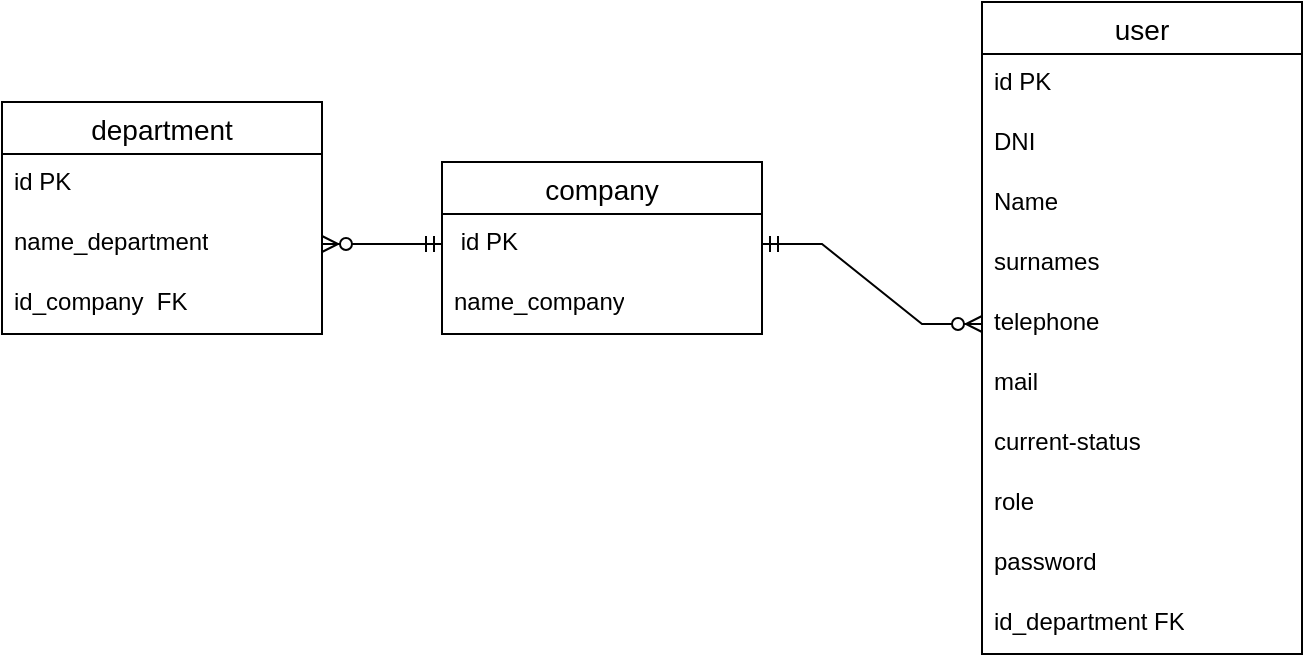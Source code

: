 <mxfile version="27.0.9">
  <diagram name="Página-1" id="16XWCYVYlvWXb1_BxVCU">
    <mxGraphModel dx="946" dy="652" grid="1" gridSize="10" guides="1" tooltips="1" connect="1" arrows="1" fold="1" page="1" pageScale="1" pageWidth="827" pageHeight="1169" math="0" shadow="0">
      <root>
        <mxCell id="0" />
        <mxCell id="1" parent="0" />
        <mxCell id="0I2rOV5Y3TKQOZBYMwcN-2" value="company" style="swimlane;fontStyle=0;childLayout=stackLayout;horizontal=1;startSize=26;horizontalStack=0;resizeParent=1;resizeParentMax=0;resizeLast=0;collapsible=1;marginBottom=0;align=center;fontSize=14;" vertex="1" parent="1">
          <mxGeometry x="330" y="280" width="160" height="86" as="geometry" />
        </mxCell>
        <mxCell id="0I2rOV5Y3TKQOZBYMwcN-4" value="&lt;div&gt;&amp;nbsp;id PK&lt;/div&gt;" style="text;strokeColor=none;fillColor=none;spacingLeft=4;spacingRight=4;overflow=hidden;rotatable=0;points=[[0,0.5],[1,0.5]];portConstraint=eastwest;fontSize=12;whiteSpace=wrap;html=1;" vertex="1" parent="0I2rOV5Y3TKQOZBYMwcN-2">
          <mxGeometry y="26" width="160" height="30" as="geometry" />
        </mxCell>
        <mxCell id="0I2rOV5Y3TKQOZBYMwcN-3" value="name_company" style="text;strokeColor=none;fillColor=none;spacingLeft=4;spacingRight=4;overflow=hidden;rotatable=0;points=[[0,0.5],[1,0.5]];portConstraint=eastwest;fontSize=12;whiteSpace=wrap;html=1;" vertex="1" parent="0I2rOV5Y3TKQOZBYMwcN-2">
          <mxGeometry y="56" width="160" height="30" as="geometry" />
        </mxCell>
        <mxCell id="0I2rOV5Y3TKQOZBYMwcN-6" value="department" style="swimlane;fontStyle=0;childLayout=stackLayout;horizontal=1;startSize=26;horizontalStack=0;resizeParent=1;resizeParentMax=0;resizeLast=0;collapsible=1;marginBottom=0;align=center;fontSize=14;" vertex="1" parent="1">
          <mxGeometry x="110" y="250" width="160" height="116" as="geometry" />
        </mxCell>
        <mxCell id="0I2rOV5Y3TKQOZBYMwcN-27" value="id PK" style="text;strokeColor=none;fillColor=none;spacingLeft=4;spacingRight=4;overflow=hidden;rotatable=0;points=[[0,0.5],[1,0.5]];portConstraint=eastwest;fontSize=12;whiteSpace=wrap;html=1;" vertex="1" parent="0I2rOV5Y3TKQOZBYMwcN-6">
          <mxGeometry y="26" width="160" height="30" as="geometry" />
        </mxCell>
        <mxCell id="0I2rOV5Y3TKQOZBYMwcN-8" value="name_department" style="text;strokeColor=none;fillColor=none;spacingLeft=4;spacingRight=4;overflow=hidden;rotatable=0;points=[[0,0.5],[1,0.5]];portConstraint=eastwest;fontSize=12;whiteSpace=wrap;html=1;" vertex="1" parent="0I2rOV5Y3TKQOZBYMwcN-6">
          <mxGeometry y="56" width="160" height="30" as="geometry" />
        </mxCell>
        <mxCell id="0I2rOV5Y3TKQOZBYMwcN-26" value="id_company &amp;nbsp;FK" style="text;strokeColor=none;fillColor=none;spacingLeft=4;spacingRight=4;overflow=hidden;rotatable=0;points=[[0,0.5],[1,0.5]];portConstraint=eastwest;fontSize=12;whiteSpace=wrap;html=1;" vertex="1" parent="0I2rOV5Y3TKQOZBYMwcN-6">
          <mxGeometry y="86" width="160" height="30" as="geometry" />
        </mxCell>
        <mxCell id="0I2rOV5Y3TKQOZBYMwcN-10" value="user" style="swimlane;fontStyle=0;childLayout=stackLayout;horizontal=1;startSize=26;horizontalStack=0;resizeParent=1;resizeParentMax=0;resizeLast=0;collapsible=1;marginBottom=0;align=center;fontSize=14;" vertex="1" parent="1">
          <mxGeometry x="600" y="200" width="160" height="326" as="geometry" />
        </mxCell>
        <mxCell id="0I2rOV5Y3TKQOZBYMwcN-28" value="id PK" style="text;strokeColor=none;fillColor=none;spacingLeft=4;spacingRight=4;overflow=hidden;rotatable=0;points=[[0,0.5],[1,0.5]];portConstraint=eastwest;fontSize=12;whiteSpace=wrap;html=1;" vertex="1" parent="0I2rOV5Y3TKQOZBYMwcN-10">
          <mxGeometry y="26" width="160" height="30" as="geometry" />
        </mxCell>
        <mxCell id="0I2rOV5Y3TKQOZBYMwcN-11" value="DNI" style="text;strokeColor=none;fillColor=none;spacingLeft=4;spacingRight=4;overflow=hidden;rotatable=0;points=[[0,0.5],[1,0.5]];portConstraint=eastwest;fontSize=12;whiteSpace=wrap;html=1;" vertex="1" parent="0I2rOV5Y3TKQOZBYMwcN-10">
          <mxGeometry y="56" width="160" height="30" as="geometry" />
        </mxCell>
        <mxCell id="0I2rOV5Y3TKQOZBYMwcN-12" value="Name" style="text;strokeColor=none;fillColor=none;spacingLeft=4;spacingRight=4;overflow=hidden;rotatable=0;points=[[0,0.5],[1,0.5]];portConstraint=eastwest;fontSize=12;whiteSpace=wrap;html=1;" vertex="1" parent="0I2rOV5Y3TKQOZBYMwcN-10">
          <mxGeometry y="86" width="160" height="30" as="geometry" />
        </mxCell>
        <mxCell id="0I2rOV5Y3TKQOZBYMwcN-13" value="surnames" style="text;strokeColor=none;fillColor=none;spacingLeft=4;spacingRight=4;overflow=hidden;rotatable=0;points=[[0,0.5],[1,0.5]];portConstraint=eastwest;fontSize=12;whiteSpace=wrap;html=1;" vertex="1" parent="0I2rOV5Y3TKQOZBYMwcN-10">
          <mxGeometry y="116" width="160" height="30" as="geometry" />
        </mxCell>
        <mxCell id="0I2rOV5Y3TKQOZBYMwcN-19" value="telephone&amp;nbsp;" style="text;strokeColor=none;fillColor=none;spacingLeft=4;spacingRight=4;overflow=hidden;rotatable=0;points=[[0,0.5],[1,0.5]];portConstraint=eastwest;fontSize=12;whiteSpace=wrap;html=1;" vertex="1" parent="0I2rOV5Y3TKQOZBYMwcN-10">
          <mxGeometry y="146" width="160" height="30" as="geometry" />
        </mxCell>
        <mxCell id="0I2rOV5Y3TKQOZBYMwcN-20" value="mail" style="text;strokeColor=none;fillColor=none;spacingLeft=4;spacingRight=4;overflow=hidden;rotatable=0;points=[[0,0.5],[1,0.5]];portConstraint=eastwest;fontSize=12;whiteSpace=wrap;html=1;" vertex="1" parent="0I2rOV5Y3TKQOZBYMwcN-10">
          <mxGeometry y="176" width="160" height="30" as="geometry" />
        </mxCell>
        <mxCell id="0I2rOV5Y3TKQOZBYMwcN-22" value="current-status" style="text;strokeColor=none;fillColor=none;spacingLeft=4;spacingRight=4;overflow=hidden;rotatable=0;points=[[0,0.5],[1,0.5]];portConstraint=eastwest;fontSize=12;whiteSpace=wrap;html=1;" vertex="1" parent="0I2rOV5Y3TKQOZBYMwcN-10">
          <mxGeometry y="206" width="160" height="30" as="geometry" />
        </mxCell>
        <mxCell id="0I2rOV5Y3TKQOZBYMwcN-23" value="role" style="text;strokeColor=none;fillColor=none;spacingLeft=4;spacingRight=4;overflow=hidden;rotatable=0;points=[[0,0.5],[1,0.5]];portConstraint=eastwest;fontSize=12;whiteSpace=wrap;html=1;" vertex="1" parent="0I2rOV5Y3TKQOZBYMwcN-10">
          <mxGeometry y="236" width="160" height="30" as="geometry" />
        </mxCell>
        <mxCell id="0I2rOV5Y3TKQOZBYMwcN-21" value="password" style="text;strokeColor=none;fillColor=none;spacingLeft=4;spacingRight=4;overflow=hidden;rotatable=0;points=[[0,0.5],[1,0.5]];portConstraint=eastwest;fontSize=12;whiteSpace=wrap;html=1;" vertex="1" parent="0I2rOV5Y3TKQOZBYMwcN-10">
          <mxGeometry y="266" width="160" height="30" as="geometry" />
        </mxCell>
        <mxCell id="0I2rOV5Y3TKQOZBYMwcN-24" value="id_department FK" style="text;strokeColor=none;fillColor=none;spacingLeft=4;spacingRight=4;overflow=hidden;rotatable=0;points=[[0,0.5],[1,0.5]];portConstraint=eastwest;fontSize=12;whiteSpace=wrap;html=1;" vertex="1" parent="0I2rOV5Y3TKQOZBYMwcN-10">
          <mxGeometry y="296" width="160" height="30" as="geometry" />
        </mxCell>
        <mxCell id="0I2rOV5Y3TKQOZBYMwcN-29" value="" style="edgeStyle=entityRelationEdgeStyle;fontSize=12;html=1;endArrow=ERzeroToMany;startArrow=ERmandOne;rounded=0;exitX=1;exitY=0.5;exitDx=0;exitDy=0;entryX=0;entryY=0.5;entryDx=0;entryDy=0;" edge="1" parent="1" source="0I2rOV5Y3TKQOZBYMwcN-4" target="0I2rOV5Y3TKQOZBYMwcN-19">
          <mxGeometry width="100" height="100" relative="1" as="geometry">
            <mxPoint x="400" y="660" as="sourcePoint" />
            <mxPoint x="500" y="560" as="targetPoint" />
          </mxGeometry>
        </mxCell>
        <mxCell id="0I2rOV5Y3TKQOZBYMwcN-31" value="" style="edgeStyle=entityRelationEdgeStyle;fontSize=12;html=1;endArrow=ERzeroToMany;startArrow=ERmandOne;rounded=0;entryX=1;entryY=0.5;entryDx=0;entryDy=0;exitX=0;exitY=0.5;exitDx=0;exitDy=0;" edge="1" parent="1" source="0I2rOV5Y3TKQOZBYMwcN-4" target="0I2rOV5Y3TKQOZBYMwcN-8">
          <mxGeometry width="100" height="100" relative="1" as="geometry">
            <mxPoint x="210" y="660" as="sourcePoint" />
            <mxPoint x="310" y="560" as="targetPoint" />
          </mxGeometry>
        </mxCell>
      </root>
    </mxGraphModel>
  </diagram>
</mxfile>
